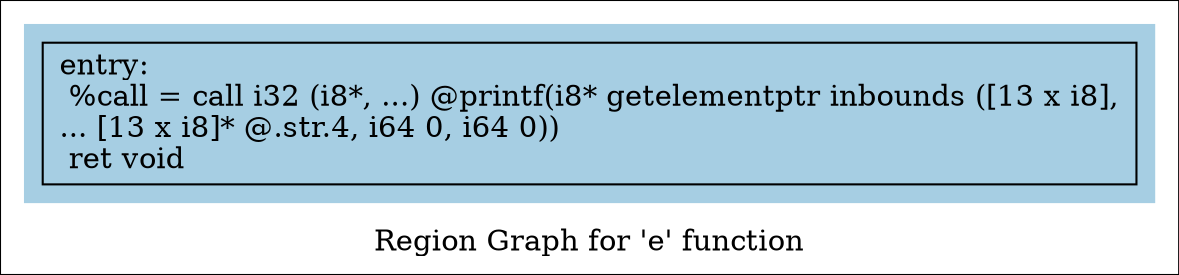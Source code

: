 digraph "Region Graph for 'e' function" {
	label="Region Graph for 'e' function";

	Node0x246ecd0 [shape=record,label="{entry:\l  %call = call i32 (i8*, ...) @printf(i8* getelementptr inbounds ([13 x i8],\l... [13 x i8]* @.str.4, i64 0, i64 0))\l  ret void\l}"];
	colorscheme = "paired12"
        subgraph cluster_0x2473750 {
          label = "";
          style = filled;
          color = 1
          Node0x246ecd0;
        }
}
